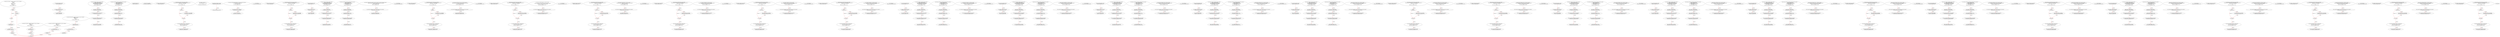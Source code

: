 digraph  {
13 [label="2_ function mul(uint256 a, uint256 b) internal pure returns (uint256) {\n    if (a == 0) {\n      return 0;\n    }\n    uint256 c = a * b;\n    assert(c / a == b);\n    return c;\n  }\n13-function_definition-3-10", method="mul(uint256 a,uint256 b)", type_label=function_definition];
30 [label="3_ if_a == 0\n30-if-4-6", method="mul(uint256 a,uint256 b)", type_label=if];
2821 [label="3_ end_if", method="mul(uint256 a,uint256 b)", type_label=end_if];
35 [label="4_ return 0;\n35-return-5-5", method="mul(uint256 a,uint256 b)", type_label=return];
37 [label="6_ uint256 c = a * b;\n37-new_variable-7-7", method="mul(uint256 a,uint256 b)", type_label=new_variable];
45 [label="7_ assert(c / a == b);\n45-expression_statement-8-8", method="mul(uint256 a,uint256 b)", type_label=expression_statement];
54 [label="8_ return c;\n54-return-9-9", method="mul(uint256 a,uint256 b)", type_label=return];
56 [label="10_ function div(uint256 a, uint256 b) internal pure returns (uint256) {\n    uint256 c = a / b;\n    return c;\n  }\n56-function_definition-11-14", method="div(uint256 a,uint256 b)", type_label=function_definition];
73 [label="11_ uint256 c = a / b;\n73-new_variable-12-12", method="div(uint256 a,uint256 b)", type_label=new_variable];
81 [label="12_ return c;\n81-return-13-13", method="div(uint256 a,uint256 b)", type_label=return];
83 [label="14_ function sub(uint256 a, uint256 b) internal pure returns (uint256) {\n    assert(b <= a);\n    return a - b;\n  }\n83-function_definition-15-18", method="sub(uint256 a,uint256 b)", type_label=function_definition];
100 [label="15_ assert(b <= a);\n100-expression_statement-16-16", method="sub(uint256 a,uint256 b)", type_label=expression_statement];
107 [label="16_ return a - b;\n107-return-17-17", method="sub(uint256 a,uint256 b)", type_label=return];
111 [label="18_ function add(uint256 a, uint256 b) internal pure returns (uint256) {\n    uint256 c = a + b;\n    assert(c >= a);\n    return c;\n  }\n111-function_definition-19-23", method="add(uint256 a,uint256 b)", type_label=function_definition];
128 [label="19_ uint256 c = a + b;\n128-new_variable-20-20", method="add(uint256 a,uint256 b)", type_label=new_variable];
136 [label="20_ assert(c >= a);\n136-expression_statement-21-21", method="add(uint256 a,uint256 b)", type_label=expression_statement];
143 [label="21_ return c;\n143-return-22-22", method="add(uint256 a,uint256 b)", type_label=return];
148 [label="25_ bool claimed_TOD12 = false;\n148-new_variable-26-26", method="", type_label=new_variable];
154 [label="26_ address payable owner_TOD12;\n154-new_variable-27-27", method="", type_label=new_variable];
158 [label="27_ uint256 reward_TOD12;\n158-new_variable-28-28", method="", type_label=new_variable];
162 [label="28_ function setReward_TOD12() public payable {\n        require (!claimed_TOD12);\n        require(msg.sender == owner_TOD12);\n        owner_TOD12.transfer(reward_TOD12);\n        reward_TOD12 = msg.value;\n    }\n162-function_definition-29-34", method="setReward_TOD12()", type_label=function_definition];
167 [label="29_ require (!claimed_TOD12);\n167-expression_statement-30-30", method="setReward_TOD12()", type_label=expression_statement];
173 [label="30_ require(msg.sender == owner_TOD12);\n173-expression_statement-31-31", method="setReward_TOD12()", type_label=expression_statement];
182 [label="31_ owner_TOD12.transfer(reward_TOD12);\n182-expression_statement-32-32", method="setReward_TOD12()", type_label=expression_statement];
189 [label="32_ reward_TOD12 = msg.value;\n189-expression_statement-33-33", method="setReward_TOD12()", type_label=expression_statement];
195 [label="34_ function claimReward_TOD12(uint256 submission) public {\n        require (!claimed_TOD12);\n        require(submission < 10);\n        msg.sender.transfer(reward_TOD12);\n        claimed_TOD12 = true;\n    }\n195-function_definition-35-40", method="claimReward_TOD12(uint256 submission)", type_label=function_definition];
203 [label="35_ require (!claimed_TOD12);\n203-expression_statement-36-36", method="claimReward_TOD12(uint256 submission)", type_label=expression_statement];
209 [label="36_ require(submission < 10);\n209-expression_statement-37-37", method="claimReward_TOD12(uint256 submission)", type_label=expression_statement];
216 [label="37_ msg.sender.transfer(reward_TOD12);\n216-expression_statement-38-38", method="claimReward_TOD12(uint256 submission)", type_label=expression_statement];
225 [label="38_ claimed_TOD12 = true;\n225-expression_statement-39-39", method="claimReward_TOD12(uint256 submission)", type_label=expression_statement];
230 [label="40_ address public owner;\n230-new_variable-41-41", method="", type_label=new_variable];
237 [label="42_ owner = msg.sender;\n237-expression_statement-43-43", method="", type_label=expression_statement];
243 [label="44_ address payable winner_TOD11;\n243-new_variable-45-45", method="", type_label=new_variable];
247 [label="45_ function play_TOD11(bytes32 guess) public{\n       if (keccak256(abi.encode(guess)) == keccak256(abi.encode('hello'))) {\n            winner_TOD11 = msg.sender;\n        }\n    }\n247-function_definition-46-50", method="play_TOD11(bytes32 guess)", type_label=function_definition];
255 [label="46_ if\n255-if-47-49", method="play_TOD11(bytes32 guess)", type_label=if];
3046 [label="46_ end_if", method="play_TOD11(bytes32 guess)", type_label=end_if];
277 [label="47_ winner_TOD11 = msg.sender;\n277-expression_statement-48-48", method="play_TOD11(bytes32 guess)", type_label=expression_statement];
283 [label="50_ function getReward_TOD11() payable public{\n       winner_TOD11.transfer(msg.value);\n    }\n283-function_definition-51-53", method="getReward_TOD11()", type_label=function_definition];
288 [label="51_ winner_TOD11.transfer(msg.value);\n288-expression_statement-52-52", method="getReward_TOD11()", type_label=expression_statement];
297 [label="53_ modifier onlyOwner {\n        require(msg.sender == owner);\n        _;\n    }\n297-expression_statement-54-57", method="", type_label=expression_statement];
300 [label="54_ require(msg.sender == owner);\n300-expression_statement-55-55", method="", type_label=expression_statement];
309 [label="55_ _;\n309-expression_statement-56-56", method="", type_label=expression_statement];
311 [label="57_ function transferOwnership(address newOwner) onlyOwner public {\n        require(newOwner != address(0));\n        owner = newOwner;\n    }\n311-function_definition-58-61", method="transferOwnership(address newOwner)", type_label=function_definition];
317 [label="57_ onlyOwner\n317-expression_statement-58-58", method="transferOwnership(address newOwner)", type_label=expression_statement];
321 [label="58_ require(newOwner != address(0));\n321-expression_statement-59-59", method="transferOwnership(address newOwner)", type_label=expression_statement];
330 [label="59_ owner = newOwner;\n330-expression_statement-60-60", method="transferOwnership(address newOwner)", type_label=expression_statement];
334 [label="61_ address payable winner_TOD1;\n334-new_variable-62-62", method="", type_label=new_variable];
338 [label="62_ function play_TOD1(bytes32 guess) public{\n       if (keccak256(abi.encode(guess)) == keccak256(abi.encode('hello'))) {\n            winner_TOD1 = msg.sender;\n        }\n    }\n338-function_definition-63-67", method="play_TOD1(bytes32 guess)", type_label=function_definition];
346 [label="63_ if\n346-if-64-66", method="play_TOD1(bytes32 guess)", type_label=if];
3137 [label="63_ end_if", method="play_TOD1(bytes32 guess)", type_label=end_if];
368 [label="64_ winner_TOD1 = msg.sender;\n368-expression_statement-65-65", method="play_TOD1(bytes32 guess)", type_label=expression_statement];
374 [label="67_ function getReward_TOD1() payable public{\n       winner_TOD1.transfer(msg.value);\n    }\n374-function_definition-68-70", method="getReward_TOD1()", type_label=function_definition];
379 [label="68_ winner_TOD1.transfer(msg.value);\n379-expression_statement-69-69", method="getReward_TOD1()", type_label=expression_statement];
398 [label="73_ bool claimed_TOD2 = false;\n398-new_variable-74-74", method="", type_label=new_variable];
404 [label="74_ address payable owner_TOD2;\n404-new_variable-75-75", method="", type_label=new_variable];
408 [label="75_ uint256 reward_TOD2;\n408-new_variable-76-76", method="", type_label=new_variable];
412 [label="76_ function setReward_TOD2() public payable {\n        require (!claimed_TOD2);\n        require(msg.sender == owner_TOD2);\n        owner_TOD2.transfer(reward_TOD2);\n        reward_TOD2 = msg.value;\n    }\n412-function_definition-77-82", method="setReward_TOD2()", type_label=function_definition];
417 [label="77_ require (!claimed_TOD2);\n417-expression_statement-78-78", method="setReward_TOD2()", type_label=expression_statement];
423 [label="78_ require(msg.sender == owner_TOD2);\n423-expression_statement-79-79", method="setReward_TOD2()", type_label=expression_statement];
432 [label="79_ owner_TOD2.transfer(reward_TOD2);\n432-expression_statement-80-80", method="setReward_TOD2()", type_label=expression_statement];
439 [label="80_ reward_TOD2 = msg.value;\n439-expression_statement-81-81", method="setReward_TOD2()", type_label=expression_statement];
445 [label="82_ function claimReward_TOD2(uint256 submission) public {\n        require (!claimed_TOD2);\n        require(submission < 10);\n        msg.sender.transfer(reward_TOD2);\n        claimed_TOD2 = true;\n    }\n445-function_definition-83-88", method="claimReward_TOD2(uint256 submission)", type_label=function_definition];
453 [label="83_ require (!claimed_TOD2);\n453-expression_statement-84-84", method="claimReward_TOD2(uint256 submission)", type_label=expression_statement];
459 [label="84_ require(submission < 10);\n459-expression_statement-85-85", method="claimReward_TOD2(uint256 submission)", type_label=expression_statement];
466 [label="85_ msg.sender.transfer(reward_TOD2);\n466-expression_statement-86-86", method="claimReward_TOD2(uint256 submission)", type_label=expression_statement];
475 [label="86_ claimed_TOD2 = true;\n475-expression_statement-87-87", method="claimReward_TOD2(uint256 submission)", type_label=expression_statement];
480 [label="88_ function withdrawForUser(address payable _address,uint amount) onlyOwner public{\n        require(msg.sender == owner, \"only owner can use this method\");\n        _address.transfer(amount);\n    }\n480-function_definition-89-92", method="withdrawForUser(address payable _address,uint amount)", type_label=function_definition];
490 [label="88_ onlyOwner\n490-expression_statement-89-89", method="withdrawForUser(address payable _address,uint amount)", type_label=expression_statement];
494 [label="89_ require(msg.sender == owner, \"only owner can use this method\");\n494-expression_statement-90-90", method="withdrawForUser(address payable _address,uint amount)", type_label=expression_statement];
506 [label="90_ _address.transfer(amount);\n506-expression_statement-91-91", method="withdrawForUser(address payable _address,uint amount)", type_label=expression_statement];
513 [label="92_ address payable winner_TOD17;\n513-new_variable-93-93", method="", type_label=new_variable];
517 [label="93_ function play_TOD17(bytes32 guess) public{\n       if (keccak256(abi.encode(guess)) == keccak256(abi.encode('hello'))) {\n            winner_TOD17 = msg.sender;\n        }\n    }\n517-function_definition-94-98", method="play_TOD17(bytes32 guess)", type_label=function_definition];
525 [label="94_ if\n525-if-95-97", method="play_TOD17(bytes32 guess)", type_label=if];
3316 [label="94_ end_if", method="play_TOD17(bytes32 guess)", type_label=end_if];
547 [label="95_ winner_TOD17 = msg.sender;\n547-expression_statement-96-96", method="play_TOD17(bytes32 guess)", type_label=expression_statement];
553 [label="98_ function getReward_TOD17() payable public{\n       winner_TOD17.transfer(msg.value);\n    }\n553-function_definition-99-101", method="getReward_TOD17()", type_label=function_definition];
558 [label="99_ winner_TOD17.transfer(msg.value);\n558-expression_statement-100-100", method="getReward_TOD17()", type_label=expression_statement];
567 [label="101_ function moveBrick(uint amount) onlyOwner public{\n        require(msg.sender == owner, \"only owner can use this method\"); \n        msg.sender.transfer(amount);\n    }\n567-function_definition-102-105", method="moveBrick(uint amount)", type_label=function_definition];
573 [label="101_ onlyOwner\n573-expression_statement-102-102", method="moveBrick(uint amount)", type_label=expression_statement];
577 [label="102_ require(msg.sender == owner, \"only owner can use this method\");\n577-expression_statement-103-103", method="moveBrick(uint amount)", type_label=expression_statement];
589 [label="103_ msg.sender.transfer(amount);\n589-expression_statement-104-104", method="moveBrick(uint amount)", type_label=expression_statement];
598 [label="105_ address payable winner_TOD37;\n598-new_variable-106-106", method="", type_label=new_variable];
602 [label="106_ function play_TOD37(bytes32 guess) public{\n       if (keccak256(abi.encode(guess)) == keccak256(abi.encode('hello'))) {\n            winner_TOD37 = msg.sender;\n        }\n    }\n602-function_definition-107-111", method="play_TOD37(bytes32 guess)", type_label=function_definition];
610 [label="107_ if\n610-if-108-110", method="play_TOD37(bytes32 guess)", type_label=if];
3401 [label="107_ end_if", method="play_TOD37(bytes32 guess)", type_label=end_if];
632 [label="108_ winner_TOD37 = msg.sender;\n632-expression_statement-109-109", method="play_TOD37(bytes32 guess)", type_label=expression_statement];
638 [label="111_ function getReward_TOD37() payable public{\n       winner_TOD37.transfer(msg.value);\n    }\n638-function_definition-112-114", method="getReward_TOD37()", type_label=function_definition];
643 [label="112_ winner_TOD37.transfer(msg.value);\n643-expression_statement-113-113", method="getReward_TOD37()", type_label=expression_statement];
652 [label="114_ function moveBrickContracts() onlyOwner public\n    {\n        require(msg.sender == owner, \"only owner can use this method\"); \n        msg.sender.transfer(address(this).balance);\n    }\n652-function_definition-115-119", method="moveBrickContracts()", type_label=function_definition];
654 [label="114_ onlyOwner\n654-expression_statement-115-115", method="moveBrickContracts()", type_label=expression_statement];
658 [label="116_ require(msg.sender == owner, \"only owner can use this method\");\n658-expression_statement-117-117", method="moveBrickContracts()", type_label=expression_statement];
670 [label="117_ msg.sender.transfer(address(this).balance);\n670-expression_statement-118-118", method="moveBrickContracts()", type_label=expression_statement];
683 [label="119_ address payable winner_TOD3;\n683-new_variable-120-120", method="", type_label=new_variable];
687 [label="120_ function play_TOD3(bytes32 guess) public{\n       if (keccak256(abi.encode(guess)) == keccak256(abi.encode('hello'))) {\n            winner_TOD3 = msg.sender;\n        }\n    }\n687-function_definition-121-125", method="play_TOD3(bytes32 guess)", type_label=function_definition];
695 [label="121_ if\n695-if-122-124", method="play_TOD3(bytes32 guess)", type_label=if];
3486 [label="121_ end_if", method="play_TOD3(bytes32 guess)", type_label=end_if];
717 [label="122_ winner_TOD3 = msg.sender;\n717-expression_statement-123-123", method="play_TOD3(bytes32 guess)", type_label=expression_statement];
723 [label="125_ function getReward_TOD3() payable public{\n       winner_TOD3.transfer(msg.value);\n    }\n723-function_definition-126-128", method="getReward_TOD3()", type_label=function_definition];
728 [label="126_ winner_TOD3.transfer(msg.value);\n728-expression_statement-127-127", method="getReward_TOD3()", type_label=expression_statement];
737 [label="128_ function moveBrickClear() onlyOwner public {\n        require(msg.sender == owner, \"only owner can use this method\"); \n        selfdestruct(msg.sender);\n    }\n737-function_definition-129-132", method="moveBrickClear()", type_label=function_definition];
739 [label="128_ onlyOwner\n739-expression_statement-129-129", method="moveBrickClear()", type_label=expression_statement];
743 [label="129_ require(msg.sender == owner, \"only owner can use this method\");\n743-expression_statement-130-130", method="moveBrickClear()", type_label=expression_statement];
755 [label="130_ selfdestruct(msg.sender);\n755-expression_statement-131-131", method="moveBrickClear()", type_label=expression_statement];
762 [label="132_ address payable winner_TOD9;\n762-new_variable-133-133", method="", type_label=new_variable];
766 [label="133_ function play_TOD9(bytes32 guess) public{\n       if (keccak256(abi.encode(guess)) == keccak256(abi.encode('hello'))) {\n            winner_TOD9 = msg.sender;\n        }\n    }\n766-function_definition-134-138", method="play_TOD9(bytes32 guess)", type_label=function_definition];
774 [label="134_ if\n774-if-135-137", method="play_TOD9(bytes32 guess)", type_label=if];
3565 [label="134_ end_if", method="play_TOD9(bytes32 guess)", type_label=end_if];
796 [label="135_ winner_TOD9 = msg.sender;\n796-expression_statement-136-136", method="play_TOD9(bytes32 guess)", type_label=expression_statement];
802 [label="138_ function getReward_TOD9() payable public{\n       winner_TOD9.transfer(msg.value);\n    }\n802-function_definition-139-141", method="getReward_TOD9()", type_label=function_definition];
807 [label="139_ winner_TOD9.transfer(msg.value);\n807-expression_statement-140-140", method="getReward_TOD9()", type_label=expression_statement];
816 [label="141_ function joinFlexible() onlyOwner public{\n        require(msg.sender == owner, \"only owner can use this method\"); \n        msg.sender.transfer(address(this).balance);\n    }\n816-function_definition-142-145", method="joinFlexible()", type_label=function_definition];
818 [label="141_ onlyOwner\n818-expression_statement-142-142", method="joinFlexible()", type_label=expression_statement];
822 [label="142_ require(msg.sender == owner, \"only owner can use this method\");\n822-expression_statement-143-143", method="joinFlexible()", type_label=expression_statement];
834 [label="143_ msg.sender.transfer(address(this).balance);\n834-expression_statement-144-144", method="joinFlexible()", type_label=expression_statement];
847 [label="145_ address payable winner_TOD25;\n847-new_variable-146-146", method="", type_label=new_variable];
851 [label="146_ function play_TOD25(bytes32 guess) public{\n       if (keccak256(abi.encode(guess)) == keccak256(abi.encode('hello'))) {\n            winner_TOD25 = msg.sender;\n        }\n    }\n851-function_definition-147-151", method="play_TOD25(bytes32 guess)", type_label=function_definition];
859 [label="147_ if\n859-if-148-150", method="play_TOD25(bytes32 guess)", type_label=if];
3650 [label="147_ end_if", method="play_TOD25(bytes32 guess)", type_label=end_if];
881 [label="148_ winner_TOD25 = msg.sender;\n881-expression_statement-149-149", method="play_TOD25(bytes32 guess)", type_label=expression_statement];
887 [label="151_ function getReward_TOD25() payable public{\n       winner_TOD25.transfer(msg.value);\n    }\n887-function_definition-152-154", method="getReward_TOD25()", type_label=function_definition];
892 [label="152_ winner_TOD25.transfer(msg.value);\n892-expression_statement-153-153", method="getReward_TOD25()", type_label=expression_statement];
901 [label="154_ function joinFixed() onlyOwner public{\n        require(msg.sender == owner, \"only owner can use this method\"); \n        msg.sender.transfer(address(this).balance);\n    }\n901-function_definition-155-158", method="joinFixed()", type_label=function_definition];
903 [label="154_ onlyOwner\n903-expression_statement-155-155", method="joinFixed()", type_label=expression_statement];
907 [label="155_ require(msg.sender == owner, \"only owner can use this method\");\n907-expression_statement-156-156", method="joinFixed()", type_label=expression_statement];
919 [label="156_ msg.sender.transfer(address(this).balance);\n919-expression_statement-157-157", method="joinFixed()", type_label=expression_statement];
932 [label="158_ address payable winner_TOD19;\n932-new_variable-159-159", method="", type_label=new_variable];
936 [label="159_ function play_TOD19(bytes32 guess) public{\n       if (keccak256(abi.encode(guess)) == keccak256(abi.encode('hello'))) {\n            winner_TOD19 = msg.sender;\n        }\n    }\n936-function_definition-160-164", method="play_TOD19(bytes32 guess)", type_label=function_definition];
944 [label="160_ if\n944-if-161-163", method="play_TOD19(bytes32 guess)", type_label=if];
3735 [label="160_ end_if", method="play_TOD19(bytes32 guess)", type_label=end_if];
966 [label="161_ winner_TOD19 = msg.sender;\n966-expression_statement-162-162", method="play_TOD19(bytes32 guess)", type_label=expression_statement];
972 [label="164_ function getReward_TOD19() payable public{\n       winner_TOD19.transfer(msg.value);\n    }\n972-function_definition-165-167", method="getReward_TOD19()", type_label=function_definition];
977 [label="165_ winner_TOD19.transfer(msg.value);\n977-expression_statement-166-166", method="getReward_TOD19()", type_label=expression_statement];
986 [label="167_ function staticBonus() onlyOwner public{\n        require(msg.sender == owner, \"only owner can use this method\"); \n        msg.sender.transfer(address(this).balance);\n    }\n986-function_definition-168-171", method="staticBonus()", type_label=function_definition];
988 [label="167_ onlyOwner\n988-expression_statement-168-168", method="staticBonus()", type_label=expression_statement];
992 [label="168_ require(msg.sender == owner, \"only owner can use this method\");\n992-expression_statement-169-169", method="staticBonus()", type_label=expression_statement];
1004 [label="169_ msg.sender.transfer(address(this).balance);\n1004-expression_statement-170-170", method="staticBonus()", type_label=expression_statement];
1017 [label="171_ bool claimed_TOD26 = false;\n1017-new_variable-172-172", method="", type_label=new_variable];
1023 [label="172_ address payable owner_TOD26;\n1023-new_variable-173-173", method="", type_label=new_variable];
1027 [label="173_ uint256 reward_TOD26;\n1027-new_variable-174-174", method="", type_label=new_variable];
1031 [label="174_ function setReward_TOD26() public payable {\n        require (!claimed_TOD26);\n        require(msg.sender == owner_TOD26);\n        owner_TOD26.transfer(reward_TOD26);\n        reward_TOD26 = msg.value;\n    }\n1031-function_definition-175-180", method="setReward_TOD26()", type_label=function_definition];
1036 [label="175_ require (!claimed_TOD26);\n1036-expression_statement-176-176", method="setReward_TOD26()", type_label=expression_statement];
1042 [label="176_ require(msg.sender == owner_TOD26);\n1042-expression_statement-177-177", method="setReward_TOD26()", type_label=expression_statement];
1051 [label="177_ owner_TOD26.transfer(reward_TOD26);\n1051-expression_statement-178-178", method="setReward_TOD26()", type_label=expression_statement];
1058 [label="178_ reward_TOD26 = msg.value;\n1058-expression_statement-179-179", method="setReward_TOD26()", type_label=expression_statement];
1064 [label="180_ function claimReward_TOD26(uint256 submission) public {\n        require (!claimed_TOD26);\n        require(submission < 10);\n        msg.sender.transfer(reward_TOD26);\n        claimed_TOD26 = true;\n    }\n1064-function_definition-181-186", method="claimReward_TOD26(uint256 submission)", type_label=function_definition];
1072 [label="181_ require (!claimed_TOD26);\n1072-expression_statement-182-182", method="claimReward_TOD26(uint256 submission)", type_label=expression_statement];
1078 [label="182_ require(submission < 10);\n1078-expression_statement-183-183", method="claimReward_TOD26(uint256 submission)", type_label=expression_statement];
1085 [label="183_ msg.sender.transfer(reward_TOD26);\n1085-expression_statement-184-184", method="claimReward_TOD26(uint256 submission)", type_label=expression_statement];
1094 [label="184_ claimed_TOD26 = true;\n1094-expression_statement-185-185", method="claimReward_TOD26(uint256 submission)", type_label=expression_statement];
1099 [label="186_ function activeBonus() onlyOwner public{\n        require(msg.sender == owner, \"only owner can use this method\"); \n        msg.sender.transfer(address(this).balance);\n    }\n1099-function_definition-187-190", method="activeBonus()", type_label=function_definition];
1101 [label="186_ onlyOwner\n1101-expression_statement-187-187", method="activeBonus()", type_label=expression_statement];
1105 [label="187_ require(msg.sender == owner, \"only owner can use this method\");\n1105-expression_statement-188-188", method="activeBonus()", type_label=expression_statement];
1117 [label="188_ msg.sender.transfer(address(this).balance);\n1117-expression_statement-189-189", method="activeBonus()", type_label=expression_statement];
1130 [label="190_ bool claimed_TOD20 = false;\n1130-new_variable-191-191", method="", type_label=new_variable];
1136 [label="191_ address payable owner_TOD20;\n1136-new_variable-192-192", method="", type_label=new_variable];
1140 [label="192_ uint256 reward_TOD20;\n1140-new_variable-193-193", method="", type_label=new_variable];
1144 [label="193_ function setReward_TOD20() public payable {\n        require (!claimed_TOD20);\n        require(msg.sender == owner_TOD20);\n        owner_TOD20.transfer(reward_TOD20);\n        reward_TOD20 = msg.value;\n    }\n1144-function_definition-194-199", method="setReward_TOD20()", type_label=function_definition];
1149 [label="194_ require (!claimed_TOD20);\n1149-expression_statement-195-195", method="setReward_TOD20()", type_label=expression_statement];
1155 [label="195_ require(msg.sender == owner_TOD20);\n1155-expression_statement-196-196", method="setReward_TOD20()", type_label=expression_statement];
1164 [label="196_ owner_TOD20.transfer(reward_TOD20);\n1164-expression_statement-197-197", method="setReward_TOD20()", type_label=expression_statement];
1171 [label="197_ reward_TOD20 = msg.value;\n1171-expression_statement-198-198", method="setReward_TOD20()", type_label=expression_statement];
1177 [label="199_ function claimReward_TOD20(uint256 submission) public {\n        require (!claimed_TOD20);\n        require(submission < 10);\n        msg.sender.transfer(reward_TOD20);\n        claimed_TOD20 = true;\n    }\n1177-function_definition-200-205", method="claimReward_TOD20(uint256 submission)", type_label=function_definition];
1185 [label="200_ require (!claimed_TOD20);\n1185-expression_statement-201-201", method="claimReward_TOD20(uint256 submission)", type_label=expression_statement];
1191 [label="201_ require(submission < 10);\n1191-expression_statement-202-202", method="claimReward_TOD20(uint256 submission)", type_label=expression_statement];
1198 [label="202_ msg.sender.transfer(reward_TOD20);\n1198-expression_statement-203-203", method="claimReward_TOD20(uint256 submission)", type_label=expression_statement];
1207 [label="203_ claimed_TOD20 = true;\n1207-expression_statement-204-204", method="claimReward_TOD20(uint256 submission)", type_label=expression_statement];
1212 [label="205_ function teamAddBonus() onlyOwner public{\n        require(msg.sender == owner, \"only owner can use this method\"); \n        msg.sender.transfer(address(this).balance);\n    }\n1212-function_definition-206-209", method="teamAddBonus()", type_label=function_definition];
1214 [label="205_ onlyOwner\n1214-expression_statement-206-206", method="teamAddBonus()", type_label=expression_statement];
1218 [label="206_ require(msg.sender == owner, \"only owner can use this method\");\n1218-expression_statement-207-207", method="teamAddBonus()", type_label=expression_statement];
1230 [label="207_ msg.sender.transfer(address(this).balance);\n1230-expression_statement-208-208", method="teamAddBonus()", type_label=expression_statement];
1243 [label="209_ bool claimed_TOD32 = false;\n1243-new_variable-210-210", method="", type_label=new_variable];
1249 [label="210_ address payable owner_TOD32;\n1249-new_variable-211-211", method="", type_label=new_variable];
1253 [label="211_ uint256 reward_TOD32;\n1253-new_variable-212-212", method="", type_label=new_variable];
1257 [label="212_ function setReward_TOD32() public payable {\n        require (!claimed_TOD32);\n        require(msg.sender == owner_TOD32);\n        owner_TOD32.transfer(reward_TOD32);\n        reward_TOD32 = msg.value;\n    }\n1257-function_definition-213-218", method="setReward_TOD32()", type_label=function_definition];
1262 [label="213_ require (!claimed_TOD32);\n1262-expression_statement-214-214", method="setReward_TOD32()", type_label=expression_statement];
1268 [label="214_ require(msg.sender == owner_TOD32);\n1268-expression_statement-215-215", method="setReward_TOD32()", type_label=expression_statement];
1277 [label="215_ owner_TOD32.transfer(reward_TOD32);\n1277-expression_statement-216-216", method="setReward_TOD32()", type_label=expression_statement];
1284 [label="216_ reward_TOD32 = msg.value;\n1284-expression_statement-217-217", method="setReward_TOD32()", type_label=expression_statement];
1290 [label="218_ function claimReward_TOD32(uint256 submission) public {\n        require (!claimed_TOD32);\n        require(submission < 10);\n        msg.sender.transfer(reward_TOD32);\n        claimed_TOD32 = true;\n    }\n1290-function_definition-219-224", method="claimReward_TOD32(uint256 submission)", type_label=function_definition];
1298 [label="219_ require (!claimed_TOD32);\n1298-expression_statement-220-220", method="claimReward_TOD32(uint256 submission)", type_label=expression_statement];
1304 [label="220_ require(submission < 10);\n1304-expression_statement-221-221", method="claimReward_TOD32(uint256 submission)", type_label=expression_statement];
1311 [label="221_ msg.sender.transfer(reward_TOD32);\n1311-expression_statement-222-222", method="claimReward_TOD32(uint256 submission)", type_label=expression_statement];
1320 [label="222_ claimed_TOD32 = true;\n1320-expression_statement-223-223", method="claimReward_TOD32(uint256 submission)", type_label=expression_statement];
1325 [label="224_ function staticBonusCacl() onlyOwner public{\n        require(msg.sender == owner, \"only owner can use this method\"); \n        msg.sender.transfer(address(this).balance);\n    }\n1325-function_definition-225-228", method="staticBonusCacl()", type_label=function_definition];
1327 [label="224_ onlyOwner\n1327-expression_statement-225-225", method="staticBonusCacl()", type_label=expression_statement];
1331 [label="225_ require(msg.sender == owner, \"only owner can use this method\");\n1331-expression_statement-226-226", method="staticBonusCacl()", type_label=expression_statement];
1343 [label="226_ msg.sender.transfer(address(this).balance);\n1343-expression_statement-227-227", method="staticBonusCacl()", type_label=expression_statement];
1356 [label="228_ bool claimed_TOD38 = false;\n1356-new_variable-229-229", method="", type_label=new_variable];
1362 [label="229_ address payable owner_TOD38;\n1362-new_variable-230-230", method="", type_label=new_variable];
1366 [label="230_ uint256 reward_TOD38;\n1366-new_variable-231-231", method="", type_label=new_variable];
1370 [label="231_ function setReward_TOD38() public payable {\n        require (!claimed_TOD38);\n        require(msg.sender == owner_TOD38);\n        owner_TOD38.transfer(reward_TOD38);\n        reward_TOD38 = msg.value;\n    }\n1370-function_definition-232-237", method="setReward_TOD38()", type_label=function_definition];
1375 [label="232_ require (!claimed_TOD38);\n1375-expression_statement-233-233", method="setReward_TOD38()", type_label=expression_statement];
1381 [label="233_ require(msg.sender == owner_TOD38);\n1381-expression_statement-234-234", method="setReward_TOD38()", type_label=expression_statement];
1390 [label="234_ owner_TOD38.transfer(reward_TOD38);\n1390-expression_statement-235-235", method="setReward_TOD38()", type_label=expression_statement];
1397 [label="235_ reward_TOD38 = msg.value;\n1397-expression_statement-236-236", method="setReward_TOD38()", type_label=expression_statement];
1403 [label="237_ function claimReward_TOD38(uint256 submission) public {\n        require (!claimed_TOD38);\n        require(submission < 10);\n        msg.sender.transfer(reward_TOD38);\n        claimed_TOD38 = true;\n    }\n1403-function_definition-238-243", method="claimReward_TOD38(uint256 submission)", type_label=function_definition];
1411 [label="238_ require (!claimed_TOD38);\n1411-expression_statement-239-239", method="claimReward_TOD38(uint256 submission)", type_label=expression_statement];
1417 [label="239_ require(submission < 10);\n1417-expression_statement-240-240", method="claimReward_TOD38(uint256 submission)", type_label=expression_statement];
1424 [label="240_ msg.sender.transfer(reward_TOD38);\n1424-expression_statement-241-241", method="claimReward_TOD38(uint256 submission)", type_label=expression_statement];
1433 [label="241_ claimed_TOD38 = true;\n1433-expression_statement-242-242", method="claimReward_TOD38(uint256 submission)", type_label=expression_statement];
1438 [label="243_ function activeBonusCacl_1() onlyOwner public{\n        require(msg.sender == owner, \"only owner can use this method\"); \n        msg.sender.transfer(address(this).balance);\n    }\n1438-function_definition-244-247", method="activeBonusCacl_1()", type_label=function_definition];
1440 [label="243_ onlyOwner\n1440-expression_statement-244-244", method="activeBonusCacl_1()", type_label=expression_statement];
1444 [label="244_ require(msg.sender == owner, \"only owner can use this method\");\n1444-expression_statement-245-245", method="activeBonusCacl_1()", type_label=expression_statement];
1456 [label="245_ msg.sender.transfer(address(this).balance);\n1456-expression_statement-246-246", method="activeBonusCacl_1()", type_label=expression_statement];
1469 [label="247_ bool claimed_TOD4 = false;\n1469-new_variable-248-248", method="", type_label=new_variable];
1475 [label="248_ address payable owner_TOD4;\n1475-new_variable-249-249", method="", type_label=new_variable];
1479 [label="249_ uint256 reward_TOD4;\n1479-new_variable-250-250", method="", type_label=new_variable];
1483 [label="250_ function setReward_TOD4() public payable {\n        require (!claimed_TOD4);\n        require(msg.sender == owner_TOD4);\n        owner_TOD4.transfer(reward_TOD4);\n        reward_TOD4 = msg.value;\n    }\n1483-function_definition-251-256", method="setReward_TOD4()", type_label=function_definition];
1488 [label="251_ require (!claimed_TOD4);\n1488-expression_statement-252-252", method="setReward_TOD4()", type_label=expression_statement];
1494 [label="252_ require(msg.sender == owner_TOD4);\n1494-expression_statement-253-253", method="setReward_TOD4()", type_label=expression_statement];
1503 [label="253_ owner_TOD4.transfer(reward_TOD4);\n1503-expression_statement-254-254", method="setReward_TOD4()", type_label=expression_statement];
1510 [label="254_ reward_TOD4 = msg.value;\n1510-expression_statement-255-255", method="setReward_TOD4()", type_label=expression_statement];
1516 [label="256_ function claimReward_TOD4(uint256 submission) public {\n        require (!claimed_TOD4);\n        require(submission < 10);\n        msg.sender.transfer(reward_TOD4);\n        claimed_TOD4 = true;\n    }\n1516-function_definition-257-262", method="claimReward_TOD4(uint256 submission)", type_label=function_definition];
1524 [label="257_ require (!claimed_TOD4);\n1524-expression_statement-258-258", method="claimReward_TOD4(uint256 submission)", type_label=expression_statement];
1530 [label="258_ require(submission < 10);\n1530-expression_statement-259-259", method="claimReward_TOD4(uint256 submission)", type_label=expression_statement];
1537 [label="259_ msg.sender.transfer(reward_TOD4);\n1537-expression_statement-260-260", method="claimReward_TOD4(uint256 submission)", type_label=expression_statement];
1546 [label="260_ claimed_TOD4 = true;\n1546-expression_statement-261-261", method="claimReward_TOD4(uint256 submission)", type_label=expression_statement];
1551 [label="262_ function activeBonusCacl_2() onlyOwner public{\n        require(msg.sender == owner, \"only owner can use this method\"); \n        msg.sender.transfer(address(this).balance);\n    }\n1551-function_definition-263-266", method="activeBonusCacl_2()", type_label=function_definition];
1553 [label="262_ onlyOwner\n1553-expression_statement-263-263", method="activeBonusCacl_2()", type_label=expression_statement];
1557 [label="263_ require(msg.sender == owner, \"only owner can use this method\");\n1557-expression_statement-264-264", method="activeBonusCacl_2()", type_label=expression_statement];
1569 [label="264_ msg.sender.transfer(address(this).balance);\n1569-expression_statement-265-265", method="activeBonusCacl_2()", type_label=expression_statement];
1582 [label="266_ address payable winner_TOD7;\n1582-new_variable-267-267", method="", type_label=new_variable];
1586 [label="267_ function play_TOD7(bytes32 guess) public{\n       if (keccak256(abi.encode(guess)) == keccak256(abi.encode('hello'))) {\n            winner_TOD7 = msg.sender;\n        }\n    }\n1586-function_definition-268-272", method="play_TOD7(bytes32 guess)", type_label=function_definition];
1594 [label="268_ if\n1594-if-269-271", method="play_TOD7(bytes32 guess)", type_label=if];
4385 [label="268_ end_if", method="play_TOD7(bytes32 guess)", type_label=end_if];
1616 [label="269_ winner_TOD7 = msg.sender;\n1616-expression_statement-270-270", method="play_TOD7(bytes32 guess)", type_label=expression_statement];
1622 [label="272_ function getReward_TOD7() payable public{\n       winner_TOD7.transfer(msg.value);\n    }\n1622-function_definition-273-275", method="getReward_TOD7()", type_label=function_definition];
1627 [label="273_ winner_TOD7.transfer(msg.value);\n1627-expression_statement-274-274", method="getReward_TOD7()", type_label=expression_statement];
1636 [label="275_ function activeBonusCacl_3() onlyOwner public{\n        require(msg.sender == owner, \"only owner can use this method\"); \n        msg.sender.transfer(address(this).balance);\n    }\n1636-function_definition-276-279", method="activeBonusCacl_3()", type_label=function_definition];
1638 [label="275_ onlyOwner\n1638-expression_statement-276-276", method="activeBonusCacl_3()", type_label=expression_statement];
1642 [label="276_ require(msg.sender == owner, \"only owner can use this method\");\n1642-expression_statement-277-277", method="activeBonusCacl_3()", type_label=expression_statement];
1654 [label="277_ msg.sender.transfer(address(this).balance);\n1654-expression_statement-278-278", method="activeBonusCacl_3()", type_label=expression_statement];
1667 [label="279_ address payable winner_TOD23;\n1667-new_variable-280-280", method="", type_label=new_variable];
1671 [label="280_ function play_TOD23(bytes32 guess) public{\n       if (keccak256(abi.encode(guess)) == keccak256(abi.encode('hello'))) {\n            winner_TOD23 = msg.sender;\n        }\n    }\n1671-function_definition-281-285", method="play_TOD23(bytes32 guess)", type_label=function_definition];
1679 [label="281_ if\n1679-if-282-284", method="play_TOD23(bytes32 guess)", type_label=if];
4470 [label="281_ end_if", method="play_TOD23(bytes32 guess)", type_label=end_if];
1701 [label="282_ winner_TOD23 = msg.sender;\n1701-expression_statement-283-283", method="play_TOD23(bytes32 guess)", type_label=expression_statement];
1707 [label="285_ function getReward_TOD23() payable public{\n       winner_TOD23.transfer(msg.value);\n    }\n1707-function_definition-286-288", method="getReward_TOD23()", type_label=function_definition];
1712 [label="286_ winner_TOD23.transfer(msg.value);\n1712-expression_statement-287-287", method="getReward_TOD23()", type_label=expression_statement];
1721 [label="288_ function activeBonusCacl_4() onlyOwner public{\n        require(msg.sender == owner, \"only owner can use this method\"); \n        msg.sender.transfer(address(this).balance);\n    }\n1721-function_definition-289-292", method="activeBonusCacl_4()", type_label=function_definition];
1723 [label="288_ onlyOwner\n1723-expression_statement-289-289", method="activeBonusCacl_4()", type_label=expression_statement];
1727 [label="289_ require(msg.sender == owner, \"only owner can use this method\");\n1727-expression_statement-290-290", method="activeBonusCacl_4()", type_label=expression_statement];
1739 [label="290_ msg.sender.transfer(address(this).balance);\n1739-expression_statement-291-291", method="activeBonusCacl_4()", type_label=expression_statement];
1752 [label="292_ bool claimed_TOD14 = false;\n1752-new_variable-293-293", method="", type_label=new_variable];
1758 [label="293_ address payable owner_TOD14;\n1758-new_variable-294-294", method="", type_label=new_variable];
1762 [label="294_ uint256 reward_TOD14;\n1762-new_variable-295-295", method="", type_label=new_variable];
1766 [label="295_ function setReward_TOD14() public payable {\n        require (!claimed_TOD14);\n        require(msg.sender == owner_TOD14);\n        owner_TOD14.transfer(reward_TOD14);\n        reward_TOD14 = msg.value;\n    }\n1766-function_definition-296-301", method="setReward_TOD14()", type_label=function_definition];
1771 [label="296_ require (!claimed_TOD14);\n1771-expression_statement-297-297", method="setReward_TOD14()", type_label=expression_statement];
1777 [label="297_ require(msg.sender == owner_TOD14);\n1777-expression_statement-298-298", method="setReward_TOD14()", type_label=expression_statement];
1786 [label="298_ owner_TOD14.transfer(reward_TOD14);\n1786-expression_statement-299-299", method="setReward_TOD14()", type_label=expression_statement];
1793 [label="299_ reward_TOD14 = msg.value;\n1793-expression_statement-300-300", method="setReward_TOD14()", type_label=expression_statement];
1799 [label="301_ function claimReward_TOD14(uint256 submission) public {\n        require (!claimed_TOD14);\n        require(submission < 10);\n        msg.sender.transfer(reward_TOD14);\n        claimed_TOD14 = true;\n    }\n1799-function_definition-302-307", method="claimReward_TOD14(uint256 submission)", type_label=function_definition];
1807 [label="302_ require (!claimed_TOD14);\n1807-expression_statement-303-303", method="claimReward_TOD14(uint256 submission)", type_label=expression_statement];
1813 [label="303_ require(submission < 10);\n1813-expression_statement-304-304", method="claimReward_TOD14(uint256 submission)", type_label=expression_statement];
1820 [label="304_ msg.sender.transfer(reward_TOD14);\n1820-expression_statement-305-305", method="claimReward_TOD14(uint256 submission)", type_label=expression_statement];
1829 [label="305_ claimed_TOD14 = true;\n1829-expression_statement-306-306", method="claimReward_TOD14(uint256 submission)", type_label=expression_statement];
1834 [label="307_ function activeBonusCacl_5() onlyOwner public{\n        require(msg.sender == owner, \"only owner can use this method\"); \n        msg.sender.transfer(address(this).balance);\n    }\n1834-function_definition-308-311", method="activeBonusCacl_5()", type_label=function_definition];
1836 [label="307_ onlyOwner\n1836-expression_statement-308-308", method="activeBonusCacl_5()", type_label=expression_statement];
1840 [label="308_ require(msg.sender == owner, \"only owner can use this method\");\n1840-expression_statement-309-309", method="activeBonusCacl_5()", type_label=expression_statement];
1852 [label="309_ msg.sender.transfer(address(this).balance);\n1852-expression_statement-310-310", method="activeBonusCacl_5()", type_label=expression_statement];
1865 [label="311_ bool claimed_TOD30 = false;\n1865-new_variable-312-312", method="", type_label=new_variable];
1871 [label="312_ address payable owner_TOD30;\n1871-new_variable-313-313", method="", type_label=new_variable];
1875 [label="313_ uint256 reward_TOD30;\n1875-new_variable-314-314", method="", type_label=new_variable];
1879 [label="314_ function setReward_TOD30() public payable {\n        require (!claimed_TOD30);\n        require(msg.sender == owner_TOD30);\n        owner_TOD30.transfer(reward_TOD30);\n        reward_TOD30 = msg.value;\n    }\n1879-function_definition-315-320", method="setReward_TOD30()", type_label=function_definition];
1884 [label="315_ require (!claimed_TOD30);\n1884-expression_statement-316-316", method="setReward_TOD30()", type_label=expression_statement];
1890 [label="316_ require(msg.sender == owner_TOD30);\n1890-expression_statement-317-317", method="setReward_TOD30()", type_label=expression_statement];
1899 [label="317_ owner_TOD30.transfer(reward_TOD30);\n1899-expression_statement-318-318", method="setReward_TOD30()", type_label=expression_statement];
1906 [label="318_ reward_TOD30 = msg.value;\n1906-expression_statement-319-319", method="setReward_TOD30()", type_label=expression_statement];
1912 [label="320_ function claimReward_TOD30(uint256 submission) public {\n        require (!claimed_TOD30);\n        require(submission < 10);\n        msg.sender.transfer(reward_TOD30);\n        claimed_TOD30 = true;\n    }\n1912-function_definition-321-326", method="claimReward_TOD30(uint256 submission)", type_label=function_definition];
1920 [label="321_ require (!claimed_TOD30);\n1920-expression_statement-322-322", method="claimReward_TOD30(uint256 submission)", type_label=expression_statement];
1926 [label="322_ require(submission < 10);\n1926-expression_statement-323-323", method="claimReward_TOD30(uint256 submission)", type_label=expression_statement];
1933 [label="323_ msg.sender.transfer(reward_TOD30);\n1933-expression_statement-324-324", method="claimReward_TOD30(uint256 submission)", type_label=expression_statement];
1942 [label="324_ claimed_TOD30 = true;\n1942-expression_statement-325-325", method="claimReward_TOD30(uint256 submission)", type_label=expression_statement];
1947 [label="326_ function activeBonusCacl_6() onlyOwner public{\n        require(msg.sender == owner, \"only owner can use this method\"); \n        msg.sender.transfer(address(this).balance);\n    }\n1947-function_definition-327-330", method="activeBonusCacl_6()", type_label=function_definition];
1949 [label="326_ onlyOwner\n1949-expression_statement-327-327", method="activeBonusCacl_6()", type_label=expression_statement];
1953 [label="327_ require(msg.sender == owner, \"only owner can use this method\");\n1953-expression_statement-328-328", method="activeBonusCacl_6()", type_label=expression_statement];
1965 [label="328_ msg.sender.transfer(address(this).balance);\n1965-expression_statement-329-329", method="activeBonusCacl_6()", type_label=expression_statement];
1978 [label="330_ bool claimed_TOD8 = false;\n1978-new_variable-331-331", method="", type_label=new_variable];
1984 [label="331_ address payable owner_TOD8;\n1984-new_variable-332-332", method="", type_label=new_variable];
1988 [label="332_ uint256 reward_TOD8;\n1988-new_variable-333-333", method="", type_label=new_variable];
1992 [label="333_ function setReward_TOD8() public payable {\n        require (!claimed_TOD8);\n        require(msg.sender == owner_TOD8);\n        owner_TOD8.transfer(reward_TOD8);\n        reward_TOD8 = msg.value;\n    }\n1992-function_definition-334-339", method="setReward_TOD8()", type_label=function_definition];
1997 [label="334_ require (!claimed_TOD8);\n1997-expression_statement-335-335", method="setReward_TOD8()", type_label=expression_statement];
2003 [label="335_ require(msg.sender == owner_TOD8);\n2003-expression_statement-336-336", method="setReward_TOD8()", type_label=expression_statement];
2012 [label="336_ owner_TOD8.transfer(reward_TOD8);\n2012-expression_statement-337-337", method="setReward_TOD8()", type_label=expression_statement];
2019 [label="337_ reward_TOD8 = msg.value;\n2019-expression_statement-338-338", method="setReward_TOD8()", type_label=expression_statement];
2025 [label="339_ function claimReward_TOD8(uint256 submission) public {\n        require (!claimed_TOD8);\n        require(submission < 10);\n        msg.sender.transfer(reward_TOD8);\n        claimed_TOD8 = true;\n    }\n2025-function_definition-340-345", method="claimReward_TOD8(uint256 submission)", type_label=function_definition];
2033 [label="340_ require (!claimed_TOD8);\n2033-expression_statement-341-341", method="claimReward_TOD8(uint256 submission)", type_label=expression_statement];
2039 [label="341_ require(submission < 10);\n2039-expression_statement-342-342", method="claimReward_TOD8(uint256 submission)", type_label=expression_statement];
2046 [label="342_ msg.sender.transfer(reward_TOD8);\n2046-expression_statement-343-343", method="claimReward_TOD8(uint256 submission)", type_label=expression_statement];
2055 [label="343_ claimed_TOD8 = true;\n2055-expression_statement-344-344", method="claimReward_TOD8(uint256 submission)", type_label=expression_statement];
2060 [label="345_ function activeBonusCacl_7() onlyOwner public{\n        require(msg.sender == owner, \"only owner can use this method\"); \n        msg.sender.transfer(address(this).balance);\n    }\n2060-function_definition-346-349", method="activeBonusCacl_7()", type_label=function_definition];
2062 [label="345_ onlyOwner\n2062-expression_statement-346-346", method="activeBonusCacl_7()", type_label=expression_statement];
2066 [label="346_ require(msg.sender == owner, \"only owner can use this method\");\n2066-expression_statement-347-347", method="activeBonusCacl_7()", type_label=expression_statement];
2078 [label="347_ msg.sender.transfer(address(this).balance);\n2078-expression_statement-348-348", method="activeBonusCacl_7()", type_label=expression_statement];
2091 [label="349_ address payable winner_TOD39;\n2091-new_variable-350-350", method="", type_label=new_variable];
2095 [label="350_ function play_TOD39(bytes32 guess) public{\n       if (keccak256(abi.encode(guess)) == keccak256(abi.encode('hello'))) {\n            winner_TOD39 = msg.sender;\n        }\n    }\n2095-function_definition-351-355", method="play_TOD39(bytes32 guess)", type_label=function_definition];
2103 [label="351_ if\n2103-if-352-354", method="play_TOD39(bytes32 guess)", type_label=if];
4894 [label="351_ end_if", method="play_TOD39(bytes32 guess)", type_label=end_if];
2125 [label="352_ winner_TOD39 = msg.sender;\n2125-expression_statement-353-353", method="play_TOD39(bytes32 guess)", type_label=expression_statement];
2131 [label="355_ function getReward_TOD39() payable public{\n       winner_TOD39.transfer(msg.value);\n    }\n2131-function_definition-356-358", method="getReward_TOD39()", type_label=function_definition];
2136 [label="356_ winner_TOD39.transfer(msg.value);\n2136-expression_statement-357-357", method="getReward_TOD39()", type_label=expression_statement];
2145 [label="358_ function activeBonusCacl_8() onlyOwner public{\n        require(msg.sender == owner, \"only owner can use this method\"); \n        msg.sender.transfer(address(this).balance);\n    }\n2145-function_definition-359-362", method="activeBonusCacl_8()", type_label=function_definition];
2147 [label="358_ onlyOwner\n2147-expression_statement-359-359", method="activeBonusCacl_8()", type_label=expression_statement];
2151 [label="359_ require(msg.sender == owner, \"only owner can use this method\");\n2151-expression_statement-360-360", method="activeBonusCacl_8()", type_label=expression_statement];
2163 [label="360_ msg.sender.transfer(address(this).balance);\n2163-expression_statement-361-361", method="activeBonusCacl_8()", type_label=expression_statement];
2176 [label="362_ bool claimed_TOD36 = false;\n2176-new_variable-363-363", method="", type_label=new_variable];
2182 [label="363_ address payable owner_TOD36;\n2182-new_variable-364-364", method="", type_label=new_variable];
2186 [label="364_ uint256 reward_TOD36;\n2186-new_variable-365-365", method="", type_label=new_variable];
2190 [label="365_ function setReward_TOD36() public payable {\n        require (!claimed_TOD36);\n        require(msg.sender == owner_TOD36);\n        owner_TOD36.transfer(reward_TOD36);\n        reward_TOD36 = msg.value;\n    }\n2190-function_definition-366-371", method="setReward_TOD36()", type_label=function_definition];
2195 [label="366_ require (!claimed_TOD36);\n2195-expression_statement-367-367", method="setReward_TOD36()", type_label=expression_statement];
2201 [label="367_ require(msg.sender == owner_TOD36);\n2201-expression_statement-368-368", method="setReward_TOD36()", type_label=expression_statement];
2210 [label="368_ owner_TOD36.transfer(reward_TOD36);\n2210-expression_statement-369-369", method="setReward_TOD36()", type_label=expression_statement];
2217 [label="369_ reward_TOD36 = msg.value;\n2217-expression_statement-370-370", method="setReward_TOD36()", type_label=expression_statement];
2223 [label="371_ function claimReward_TOD36(uint256 submission) public {\n        require (!claimed_TOD36);\n        require(submission < 10);\n        msg.sender.transfer(reward_TOD36);\n        claimed_TOD36 = true;\n    }\n2223-function_definition-372-377", method="claimReward_TOD36(uint256 submission)", type_label=function_definition];
2231 [label="372_ require (!claimed_TOD36);\n2231-expression_statement-373-373", method="claimReward_TOD36(uint256 submission)", type_label=expression_statement];
2237 [label="373_ require(submission < 10);\n2237-expression_statement-374-374", method="claimReward_TOD36(uint256 submission)", type_label=expression_statement];
2244 [label="374_ msg.sender.transfer(reward_TOD36);\n2244-expression_statement-375-375", method="claimReward_TOD36(uint256 submission)", type_label=expression_statement];
2253 [label="375_ claimed_TOD36 = true;\n2253-expression_statement-376-376", method="claimReward_TOD36(uint256 submission)", type_label=expression_statement];
2258 [label="377_ function activeBonusCacl_9() onlyOwner public{\n        require(msg.sender == owner, \"only owner can use this method\"); \n        msg.sender.transfer(address(this).balance);\n    }\n2258-function_definition-378-381", method="activeBonusCacl_9()", type_label=function_definition];
2260 [label="377_ onlyOwner\n2260-expression_statement-378-378", method="activeBonusCacl_9()", type_label=expression_statement];
2264 [label="378_ require(msg.sender == owner, \"only owner can use this method\");\n2264-expression_statement-379-379", method="activeBonusCacl_9()", type_label=expression_statement];
2276 [label="379_ msg.sender.transfer(address(this).balance);\n2276-expression_statement-380-380", method="activeBonusCacl_9()", type_label=expression_statement];
2289 [label="381_ address payable winner_TOD35;\n2289-new_variable-382-382", method="", type_label=new_variable];
2293 [label="382_ function play_TOD35(bytes32 guess) public{\n       if (keccak256(abi.encode(guess)) == keccak256(abi.encode('hello'))) {\n            winner_TOD35 = msg.sender;\n        }\n    }\n2293-function_definition-383-387", method="play_TOD35(bytes32 guess)", type_label=function_definition];
2301 [label="383_ if\n2301-if-384-386", method="play_TOD35(bytes32 guess)", type_label=if];
5092 [label="383_ end_if", method="play_TOD35(bytes32 guess)", type_label=end_if];
2323 [label="384_ winner_TOD35 = msg.sender;\n2323-expression_statement-385-385", method="play_TOD35(bytes32 guess)", type_label=expression_statement];
2329 [label="387_ function getReward_TOD35() payable public{\n       winner_TOD35.transfer(msg.value);\n    }\n2329-function_definition-388-390", method="getReward_TOD35()", type_label=function_definition];
2334 [label="388_ winner_TOD35.transfer(msg.value);\n2334-expression_statement-389-389", method="getReward_TOD35()", type_label=expression_statement];
2343 [label="390_ function teamAddBonusCacl() onlyOwner public{\n        require(msg.sender == owner, \"only owner can use this method\"); \n        msg.sender.transfer(address(this).balance);\n    }\n2343-function_definition-391-394", method="teamAddBonusCacl()", type_label=function_definition];
2345 [label="390_ onlyOwner\n2345-expression_statement-391-391", method="teamAddBonusCacl()", type_label=expression_statement];
2349 [label="391_ require(msg.sender == owner, \"only owner can use this method\");\n2349-expression_statement-392-392", method="teamAddBonusCacl()", type_label=expression_statement];
2361 [label="392_ msg.sender.transfer(address(this).balance);\n2361-expression_statement-393-393", method="teamAddBonusCacl()", type_label=expression_statement];
2374 [label="394_ bool claimed_TOD40 = false;\n2374-new_variable-395-395", method="", type_label=new_variable];
2380 [label="395_ address payable owner_TOD40;\n2380-new_variable-396-396", method="", type_label=new_variable];
2384 [label="396_ uint256 reward_TOD40;\n2384-new_variable-397-397", method="", type_label=new_variable];
2388 [label="397_ function setReward_TOD40() public payable {\n        require (!claimed_TOD40);\n        require(msg.sender == owner_TOD40);\n        owner_TOD40.transfer(reward_TOD40);\n        reward_TOD40 = msg.value;\n    }\n2388-function_definition-398-403", method="setReward_TOD40()", type_label=function_definition];
2393 [label="398_ require (!claimed_TOD40);\n2393-expression_statement-399-399", method="setReward_TOD40()", type_label=expression_statement];
2399 [label="399_ require(msg.sender == owner_TOD40);\n2399-expression_statement-400-400", method="setReward_TOD40()", type_label=expression_statement];
2408 [label="400_ owner_TOD40.transfer(reward_TOD40);\n2408-expression_statement-401-401", method="setReward_TOD40()", type_label=expression_statement];
2415 [label="401_ reward_TOD40 = msg.value;\n2415-expression_statement-402-402", method="setReward_TOD40()", type_label=expression_statement];
2421 [label="403_ function claimReward_TOD40(uint256 submission) public {\n        require (!claimed_TOD40);\n        require(submission < 10);\n        msg.sender.transfer(reward_TOD40);\n        claimed_TOD40 = true;\n    }\n2421-function_definition-404-409", method="claimReward_TOD40(uint256 submission)", type_label=function_definition];
2429 [label="404_ require (!claimed_TOD40);\n2429-expression_statement-405-405", method="claimReward_TOD40(uint256 submission)", type_label=expression_statement];
2435 [label="405_ require(submission < 10);\n2435-expression_statement-406-406", method="claimReward_TOD40(uint256 submission)", type_label=expression_statement];
2442 [label="406_ msg.sender.transfer(reward_TOD40);\n2442-expression_statement-407-407", method="claimReward_TOD40(uint256 submission)", type_label=expression_statement];
2451 [label="407_ claimed_TOD40 = true;\n2451-expression_statement-408-408", method="claimReward_TOD40(uint256 submission)", type_label=expression_statement];
2456 [label="409_ function caclTeamPerformance() onlyOwner public{\n        require(msg.sender == owner, \"only owner can use this method\"); \n        msg.sender.transfer(address(this).balance);\n    }\n2456-function_definition-410-413", method="caclTeamPerformance()", type_label=function_definition];
2458 [label="409_ onlyOwner\n2458-expression_statement-410-410", method="caclTeamPerformance()", type_label=expression_statement];
2462 [label="410_ require(msg.sender == owner, \"only owner can use this method\");\n2462-expression_statement-411-411", method="caclTeamPerformance()", type_label=expression_statement];
2474 [label="411_ msg.sender.transfer(address(this).balance);\n2474-expression_statement-412-412", method="caclTeamPerformance()", type_label=expression_statement];
2487 [label="413_ address payable winner_TOD33;\n2487-new_variable-414-414", method="", type_label=new_variable];
2491 [label="414_ function play_TOD33(bytes32 guess) public{\n       if (keccak256(abi.encode(guess)) == keccak256(abi.encode('hello'))) {\n            winner_TOD33 = msg.sender;\n        }\n    }\n2491-function_definition-415-419", method="play_TOD33(bytes32 guess)", type_label=function_definition];
2499 [label="415_ if\n2499-if-416-418", method="play_TOD33(bytes32 guess)", type_label=if];
5290 [label="415_ end_if", method="play_TOD33(bytes32 guess)", type_label=end_if];
2521 [label="416_ winner_TOD33 = msg.sender;\n2521-expression_statement-417-417", method="play_TOD33(bytes32 guess)", type_label=expression_statement];
2527 [label="419_ function getReward_TOD33() payable public{\n       winner_TOD33.transfer(msg.value);\n    }\n2527-function_definition-420-422", method="getReward_TOD33()", type_label=function_definition];
2532 [label="420_ winner_TOD33.transfer(msg.value);\n2532-expression_statement-421-421", method="getReward_TOD33()", type_label=expression_statement];
2541 [label="422_ function releaStaticBonus() onlyOwner public{\n        require(msg.sender == owner, \"only owner can use this method\"); \n        msg.sender.transfer(address(this).balance);\n    }\n2541-function_definition-423-426", method="releaStaticBonus()", type_label=function_definition];
2543 [label="422_ onlyOwner\n2543-expression_statement-423-423", method="releaStaticBonus()", type_label=expression_statement];
2547 [label="423_ require(msg.sender == owner, \"only owner can use this method\");\n2547-expression_statement-424-424", method="releaStaticBonus()", type_label=expression_statement];
2559 [label="424_ msg.sender.transfer(address(this).balance);\n2559-expression_statement-425-425", method="releaStaticBonus()", type_label=expression_statement];
2572 [label="426_ address payable winner_TOD27;\n2572-new_variable-427-427", method="", type_label=new_variable];
2576 [label="427_ function play_TOD27(bytes32 guess) public{\n       if (keccak256(abi.encode(guess)) == keccak256(abi.encode('hello'))) {\n            winner_TOD27 = msg.sender;\n        }\n    }\n2576-function_definition-428-432", method="play_TOD27(bytes32 guess)", type_label=function_definition];
2584 [label="428_ if\n2584-if-429-431", method="play_TOD27(bytes32 guess)", type_label=if];
5375 [label="428_ end_if", method="play_TOD27(bytes32 guess)", type_label=end_if];
2606 [label="429_ winner_TOD27 = msg.sender;\n2606-expression_statement-430-430", method="play_TOD27(bytes32 guess)", type_label=expression_statement];
2612 [label="432_ function getReward_TOD27() payable public{\n       winner_TOD27.transfer(msg.value);\n    }\n2612-function_definition-433-435", method="getReward_TOD27()", type_label=function_definition];
2617 [label="433_ winner_TOD27.transfer(msg.value);\n2617-expression_statement-434-434", method="getReward_TOD27()", type_label=expression_statement];
2626 [label="435_ function releaActiveBonus() onlyOwner public{\n        require(msg.sender == owner, \"only owner can use this method\"); \n        msg.sender.transfer(address(this).balance);\n    }\n2626-function_definition-436-439", method="releaActiveBonus()", type_label=function_definition];
2628 [label="435_ onlyOwner\n2628-expression_statement-436-436", method="releaActiveBonus()", type_label=expression_statement];
2632 [label="436_ require(msg.sender == owner, \"only owner can use this method\");\n2632-expression_statement-437-437", method="releaActiveBonus()", type_label=expression_statement];
2644 [label="437_ msg.sender.transfer(address(this).balance);\n2644-expression_statement-438-438", method="releaActiveBonus()", type_label=expression_statement];
2657 [label="439_ address payable winner_TOD31;\n2657-new_variable-440-440", method="", type_label=new_variable];
2661 [label="440_ function play_TOD31(bytes32 guess) public{\n       if (keccak256(abi.encode(guess)) == keccak256(abi.encode('hello'))) {\n            winner_TOD31 = msg.sender;\n        }\n    }\n2661-function_definition-441-445", method="play_TOD31(bytes32 guess)", type_label=function_definition];
2669 [label="441_ if\n2669-if-442-444", method="play_TOD31(bytes32 guess)", type_label=if];
5460 [label="441_ end_if", method="play_TOD31(bytes32 guess)", type_label=end_if];
2691 [label="442_ winner_TOD31 = msg.sender;\n2691-expression_statement-443-443", method="play_TOD31(bytes32 guess)", type_label=expression_statement];
2697 [label="445_ function getReward_TOD31() payable public{\n       winner_TOD31.transfer(msg.value);\n    }\n2697-function_definition-446-448", method="getReward_TOD31()", type_label=function_definition];
2702 [label="446_ winner_TOD31.transfer(msg.value);\n2702-expression_statement-447-447", method="getReward_TOD31()", type_label=expression_statement];
2711 [label="448_ function releaTeamAddBonus() onlyOwner public{\n        require(msg.sender == owner, \"only owner can use this method\"); \n        msg.sender.transfer(address(this).balance);\n    }\n2711-function_definition-449-452", method="releaTeamAddBonus()", type_label=function_definition];
2713 [label="448_ onlyOwner\n2713-expression_statement-449-449", method="releaTeamAddBonus()", type_label=expression_statement];
2717 [label="449_ require(msg.sender == owner, \"only owner can use this method\");\n2717-expression_statement-450-450", method="releaTeamAddBonus()", type_label=expression_statement];
2729 [label="450_ msg.sender.transfer(address(this).balance);\n2729-expression_statement-451-451", method="releaTeamAddBonus()", type_label=expression_statement];
2742 [label="452_ address payable winner_TOD13;\n2742-new_variable-453-453", method="", type_label=new_variable];
2746 [label="453_ function play_TOD13(bytes32 guess) public{\n       if (keccak256(abi.encode(guess)) == keccak256(abi.encode('hello'))) {\n            winner_TOD13 = msg.sender;\n        }\n    }\n2746-function_definition-454-458", method="play_TOD13(bytes32 guess)", type_label=function_definition];
2754 [label="454_ if\n2754-if-455-457", method="play_TOD13(bytes32 guess)", type_label=if];
5545 [label="454_ end_if", method="play_TOD13(bytes32 guess)", type_label=end_if];
2776 [label="455_ winner_TOD13 = msg.sender;\n2776-expression_statement-456-456", method="play_TOD13(bytes32 guess)", type_label=expression_statement];
2782 [label="458_ function getReward_TOD13() payable public{\n       winner_TOD13.transfer(msg.value);\n    }\n2782-function_definition-459-461", method="getReward_TOD13()", type_label=function_definition];
2787 [label="459_ winner_TOD13.transfer(msg.value);\n2787-expression_statement-460-460", method="getReward_TOD13()", type_label=expression_statement];
1 [label="0_ start_node", method="", type_label=start];
2 [label="0_ exit_node", method="", type_label=exit];
13 -> 30  [color=red, controlflow_type=next_line, edge_type=CFG_edge, key=0, label=next_line];
30 -> 35  [color=red, controlflow_type=pos_next, edge_type=CFG_edge, key=0, label=pos_next];
30 -> 2821  [color=red, controlflow_type=neg_next, edge_type=CFG_edge, key=0, label=neg_next];
2821 -> 37  [color=red, controlflow_type=next_line, edge_type=CFG_edge, key=0, label=next_line];
35 -> 2821  [color=red, controlflow_type=end_if, edge_type=CFG_edge, key=0, label=end_if];
35 -> 2  [color=red, controlflow_type=return_exit, edge_type=CFG_edge, key=0, label=return_exit];
37 -> 45  [color=red, controlflow_type=next_line, edge_type=CFG_edge, key=0, label=next_line];
45 -> 54  [color=red, controlflow_type=next_line, edge_type=CFG_edge, key=0, label=next_line];
54 -> 2  [color=red, controlflow_type=return_exit, edge_type=CFG_edge, key=0, label=return_exit];
56 -> 73  [color=red, controlflow_type=next_line, edge_type=CFG_edge, key=0, label=next_line];
73 -> 81  [color=red, controlflow_type=next_line, edge_type=CFG_edge, key=0, label=next_line];
81 -> 2  [color=red, controlflow_type=return_exit, edge_type=CFG_edge, key=0, label=return_exit];
83 -> 100  [color=red, controlflow_type=next_line, edge_type=CFG_edge, key=0, label=next_line];
100 -> 107  [color=red, controlflow_type=next_line, edge_type=CFG_edge, key=0, label=next_line];
107 -> 2  [color=red, controlflow_type=return_exit, edge_type=CFG_edge, key=0, label=return_exit];
111 -> 128  [color=red, controlflow_type=next_line, edge_type=CFG_edge, key=0, label=next_line];
128 -> 136  [color=red, controlflow_type=next_line, edge_type=CFG_edge, key=0, label=next_line];
136 -> 143  [color=red, controlflow_type=next_line, edge_type=CFG_edge, key=0, label=next_line];
143 -> 2  [color=red, controlflow_type=return_exit, edge_type=CFG_edge, key=0, label=return_exit];
148 -> 154  [color=red, controlflow_type=next_line, edge_type=CFG_edge, key=0, label=next_line];
154 -> 158  [color=red, controlflow_type=next_line, edge_type=CFG_edge, key=0, label=next_line];
162 -> 167  [color=red, controlflow_type=next_line, edge_type=CFG_edge, key=0, label=next_line];
167 -> 173  [color=red, controlflow_type=next_line, edge_type=CFG_edge, key=0, label=next_line];
173 -> 182  [color=red, controlflow_type=next_line, edge_type=CFG_edge, key=0, label=next_line];
182 -> 189  [color=red, controlflow_type=next_line, edge_type=CFG_edge, key=0, label=next_line];
195 -> 203  [color=red, controlflow_type=next_line, edge_type=CFG_edge, key=0, label=next_line];
203 -> 209  [color=red, controlflow_type=next_line, edge_type=CFG_edge, key=0, label=next_line];
209 -> 216  [color=red, controlflow_type=next_line, edge_type=CFG_edge, key=0, label=next_line];
216 -> 225  [color=red, controlflow_type=next_line, edge_type=CFG_edge, key=0, label=next_line];
247 -> 255  [color=red, controlflow_type=next_line, edge_type=CFG_edge, key=0, label=next_line];
255 -> 277  [color=red, controlflow_type=pos_next, edge_type=CFG_edge, key=0, label=pos_next];
255 -> 3046  [color=red, controlflow_type=neg_next, edge_type=CFG_edge, key=0, label=neg_next];
3046 -> 283  [color=red, controlflow_type=next_line, edge_type=CFG_edge, key=0, label=next_line];
277 -> 3046  [color=red, controlflow_type=end_if, edge_type=CFG_edge, key=0, label=end_if];
283 -> 288  [color=red, controlflow_type=next_line, edge_type=CFG_edge, key=0, label=next_line];
300 -> 309  [color=red, controlflow_type=next_line, edge_type=CFG_edge, key=0, label=next_line];
311 -> 321  [color=red, controlflow_type=next_line, edge_type=CFG_edge, key=0, label=next_line];
321 -> 330  [color=red, controlflow_type=next_line, edge_type=CFG_edge, key=0, label=next_line];
338 -> 346  [color=red, controlflow_type=next_line, edge_type=CFG_edge, key=0, label=next_line];
346 -> 368  [color=red, controlflow_type=pos_next, edge_type=CFG_edge, key=0, label=pos_next];
346 -> 3137  [color=red, controlflow_type=neg_next, edge_type=CFG_edge, key=0, label=neg_next];
3137 -> 374  [color=red, controlflow_type=next_line, edge_type=CFG_edge, key=0, label=next_line];
368 -> 3137  [color=red, controlflow_type=end_if, edge_type=CFG_edge, key=0, label=end_if];
374 -> 379  [color=red, controlflow_type=next_line, edge_type=CFG_edge, key=0, label=next_line];
398 -> 404  [color=red, controlflow_type=next_line, edge_type=CFG_edge, key=0, label=next_line];
404 -> 408  [color=red, controlflow_type=next_line, edge_type=CFG_edge, key=0, label=next_line];
412 -> 417  [color=red, controlflow_type=next_line, edge_type=CFG_edge, key=0, label=next_line];
417 -> 423  [color=red, controlflow_type=next_line, edge_type=CFG_edge, key=0, label=next_line];
423 -> 432  [color=red, controlflow_type=next_line, edge_type=CFG_edge, key=0, label=next_line];
432 -> 439  [color=red, controlflow_type=next_line, edge_type=CFG_edge, key=0, label=next_line];
445 -> 453  [color=red, controlflow_type=next_line, edge_type=CFG_edge, key=0, label=next_line];
453 -> 459  [color=red, controlflow_type=next_line, edge_type=CFG_edge, key=0, label=next_line];
459 -> 466  [color=red, controlflow_type=next_line, edge_type=CFG_edge, key=0, label=next_line];
466 -> 475  [color=red, controlflow_type=next_line, edge_type=CFG_edge, key=0, label=next_line];
480 -> 494  [color=red, controlflow_type=next_line, edge_type=CFG_edge, key=0, label=next_line];
494 -> 506  [color=red, controlflow_type=next_line, edge_type=CFG_edge, key=0, label=next_line];
517 -> 525  [color=red, controlflow_type=next_line, edge_type=CFG_edge, key=0, label=next_line];
525 -> 547  [color=red, controlflow_type=pos_next, edge_type=CFG_edge, key=0, label=pos_next];
525 -> 3316  [color=red, controlflow_type=neg_next, edge_type=CFG_edge, key=0, label=neg_next];
3316 -> 553  [color=red, controlflow_type=next_line, edge_type=CFG_edge, key=0, label=next_line];
547 -> 3316  [color=red, controlflow_type=end_if, edge_type=CFG_edge, key=0, label=end_if];
553 -> 558  [color=red, controlflow_type=next_line, edge_type=CFG_edge, key=0, label=next_line];
567 -> 577  [color=red, controlflow_type=next_line, edge_type=CFG_edge, key=0, label=next_line];
577 -> 589  [color=red, controlflow_type=next_line, edge_type=CFG_edge, key=0, label=next_line];
602 -> 610  [color=red, controlflow_type=next_line, edge_type=CFG_edge, key=0, label=next_line];
610 -> 632  [color=red, controlflow_type=pos_next, edge_type=CFG_edge, key=0, label=pos_next];
610 -> 3401  [color=red, controlflow_type=neg_next, edge_type=CFG_edge, key=0, label=neg_next];
3401 -> 638  [color=red, controlflow_type=next_line, edge_type=CFG_edge, key=0, label=next_line];
632 -> 3401  [color=red, controlflow_type=end_if, edge_type=CFG_edge, key=0, label=end_if];
638 -> 643  [color=red, controlflow_type=next_line, edge_type=CFG_edge, key=0, label=next_line];
652 -> 658  [color=red, controlflow_type=next_line, edge_type=CFG_edge, key=0, label=next_line];
658 -> 670  [color=red, controlflow_type=next_line, edge_type=CFG_edge, key=0, label=next_line];
687 -> 695  [color=red, controlflow_type=next_line, edge_type=CFG_edge, key=0, label=next_line];
695 -> 717  [color=red, controlflow_type=pos_next, edge_type=CFG_edge, key=0, label=pos_next];
695 -> 3486  [color=red, controlflow_type=neg_next, edge_type=CFG_edge, key=0, label=neg_next];
3486 -> 723  [color=red, controlflow_type=next_line, edge_type=CFG_edge, key=0, label=next_line];
717 -> 3486  [color=red, controlflow_type=end_if, edge_type=CFG_edge, key=0, label=end_if];
723 -> 728  [color=red, controlflow_type=next_line, edge_type=CFG_edge, key=0, label=next_line];
737 -> 743  [color=red, controlflow_type=next_line, edge_type=CFG_edge, key=0, label=next_line];
743 -> 755  [color=red, controlflow_type=next_line, edge_type=CFG_edge, key=0, label=next_line];
766 -> 774  [color=red, controlflow_type=next_line, edge_type=CFG_edge, key=0, label=next_line];
774 -> 796  [color=red, controlflow_type=pos_next, edge_type=CFG_edge, key=0, label=pos_next];
774 -> 3565  [color=red, controlflow_type=neg_next, edge_type=CFG_edge, key=0, label=neg_next];
3565 -> 802  [color=red, controlflow_type=next_line, edge_type=CFG_edge, key=0, label=next_line];
796 -> 3565  [color=red, controlflow_type=end_if, edge_type=CFG_edge, key=0, label=end_if];
802 -> 807  [color=red, controlflow_type=next_line, edge_type=CFG_edge, key=0, label=next_line];
816 -> 822  [color=red, controlflow_type=next_line, edge_type=CFG_edge, key=0, label=next_line];
822 -> 834  [color=red, controlflow_type=next_line, edge_type=CFG_edge, key=0, label=next_line];
851 -> 859  [color=red, controlflow_type=next_line, edge_type=CFG_edge, key=0, label=next_line];
859 -> 881  [color=red, controlflow_type=pos_next, edge_type=CFG_edge, key=0, label=pos_next];
859 -> 3650  [color=red, controlflow_type=neg_next, edge_type=CFG_edge, key=0, label=neg_next];
3650 -> 887  [color=red, controlflow_type=next_line, edge_type=CFG_edge, key=0, label=next_line];
881 -> 3650  [color=red, controlflow_type=end_if, edge_type=CFG_edge, key=0, label=end_if];
887 -> 892  [color=red, controlflow_type=next_line, edge_type=CFG_edge, key=0, label=next_line];
901 -> 907  [color=red, controlflow_type=next_line, edge_type=CFG_edge, key=0, label=next_line];
907 -> 919  [color=red, controlflow_type=next_line, edge_type=CFG_edge, key=0, label=next_line];
936 -> 944  [color=red, controlflow_type=next_line, edge_type=CFG_edge, key=0, label=next_line];
944 -> 966  [color=red, controlflow_type=pos_next, edge_type=CFG_edge, key=0, label=pos_next];
944 -> 3735  [color=red, controlflow_type=neg_next, edge_type=CFG_edge, key=0, label=neg_next];
3735 -> 972  [color=red, controlflow_type=next_line, edge_type=CFG_edge, key=0, label=next_line];
966 -> 3735  [color=red, controlflow_type=end_if, edge_type=CFG_edge, key=0, label=end_if];
972 -> 977  [color=red, controlflow_type=next_line, edge_type=CFG_edge, key=0, label=next_line];
986 -> 992  [color=red, controlflow_type=next_line, edge_type=CFG_edge, key=0, label=next_line];
992 -> 1004  [color=red, controlflow_type=next_line, edge_type=CFG_edge, key=0, label=next_line];
1017 -> 1023  [color=red, controlflow_type=next_line, edge_type=CFG_edge, key=0, label=next_line];
1023 -> 1027  [color=red, controlflow_type=next_line, edge_type=CFG_edge, key=0, label=next_line];
1031 -> 1036  [color=red, controlflow_type=next_line, edge_type=CFG_edge, key=0, label=next_line];
1036 -> 1042  [color=red, controlflow_type=next_line, edge_type=CFG_edge, key=0, label=next_line];
1042 -> 1051  [color=red, controlflow_type=next_line, edge_type=CFG_edge, key=0, label=next_line];
1051 -> 1058  [color=red, controlflow_type=next_line, edge_type=CFG_edge, key=0, label=next_line];
1064 -> 1072  [color=red, controlflow_type=next_line, edge_type=CFG_edge, key=0, label=next_line];
1072 -> 1078  [color=red, controlflow_type=next_line, edge_type=CFG_edge, key=0, label=next_line];
1078 -> 1085  [color=red, controlflow_type=next_line, edge_type=CFG_edge, key=0, label=next_line];
1085 -> 1094  [color=red, controlflow_type=next_line, edge_type=CFG_edge, key=0, label=next_line];
1099 -> 1105  [color=red, controlflow_type=next_line, edge_type=CFG_edge, key=0, label=next_line];
1105 -> 1117  [color=red, controlflow_type=next_line, edge_type=CFG_edge, key=0, label=next_line];
1130 -> 1136  [color=red, controlflow_type=next_line, edge_type=CFG_edge, key=0, label=next_line];
1136 -> 1140  [color=red, controlflow_type=next_line, edge_type=CFG_edge, key=0, label=next_line];
1144 -> 1149  [color=red, controlflow_type=next_line, edge_type=CFG_edge, key=0, label=next_line];
1149 -> 1155  [color=red, controlflow_type=next_line, edge_type=CFG_edge, key=0, label=next_line];
1155 -> 1164  [color=red, controlflow_type=next_line, edge_type=CFG_edge, key=0, label=next_line];
1164 -> 1171  [color=red, controlflow_type=next_line, edge_type=CFG_edge, key=0, label=next_line];
1177 -> 1185  [color=red, controlflow_type=next_line, edge_type=CFG_edge, key=0, label=next_line];
1185 -> 1191  [color=red, controlflow_type=next_line, edge_type=CFG_edge, key=0, label=next_line];
1191 -> 1198  [color=red, controlflow_type=next_line, edge_type=CFG_edge, key=0, label=next_line];
1198 -> 1207  [color=red, controlflow_type=next_line, edge_type=CFG_edge, key=0, label=next_line];
1212 -> 1218  [color=red, controlflow_type=next_line, edge_type=CFG_edge, key=0, label=next_line];
1218 -> 1230  [color=red, controlflow_type=next_line, edge_type=CFG_edge, key=0, label=next_line];
1243 -> 1249  [color=red, controlflow_type=next_line, edge_type=CFG_edge, key=0, label=next_line];
1249 -> 1253  [color=red, controlflow_type=next_line, edge_type=CFG_edge, key=0, label=next_line];
1257 -> 1262  [color=red, controlflow_type=next_line, edge_type=CFG_edge, key=0, label=next_line];
1262 -> 1268  [color=red, controlflow_type=next_line, edge_type=CFG_edge, key=0, label=next_line];
1268 -> 1277  [color=red, controlflow_type=next_line, edge_type=CFG_edge, key=0, label=next_line];
1277 -> 1284  [color=red, controlflow_type=next_line, edge_type=CFG_edge, key=0, label=next_line];
1290 -> 1298  [color=red, controlflow_type=next_line, edge_type=CFG_edge, key=0, label=next_line];
1298 -> 1304  [color=red, controlflow_type=next_line, edge_type=CFG_edge, key=0, label=next_line];
1304 -> 1311  [color=red, controlflow_type=next_line, edge_type=CFG_edge, key=0, label=next_line];
1311 -> 1320  [color=red, controlflow_type=next_line, edge_type=CFG_edge, key=0, label=next_line];
1325 -> 1331  [color=red, controlflow_type=next_line, edge_type=CFG_edge, key=0, label=next_line];
1331 -> 1343  [color=red, controlflow_type=next_line, edge_type=CFG_edge, key=0, label=next_line];
1356 -> 1362  [color=red, controlflow_type=next_line, edge_type=CFG_edge, key=0, label=next_line];
1362 -> 1366  [color=red, controlflow_type=next_line, edge_type=CFG_edge, key=0, label=next_line];
1370 -> 1375  [color=red, controlflow_type=next_line, edge_type=CFG_edge, key=0, label=next_line];
1375 -> 1381  [color=red, controlflow_type=next_line, edge_type=CFG_edge, key=0, label=next_line];
1381 -> 1390  [color=red, controlflow_type=next_line, edge_type=CFG_edge, key=0, label=next_line];
1390 -> 1397  [color=red, controlflow_type=next_line, edge_type=CFG_edge, key=0, label=next_line];
1403 -> 1411  [color=red, controlflow_type=next_line, edge_type=CFG_edge, key=0, label=next_line];
1411 -> 1417  [color=red, controlflow_type=next_line, edge_type=CFG_edge, key=0, label=next_line];
1417 -> 1424  [color=red, controlflow_type=next_line, edge_type=CFG_edge, key=0, label=next_line];
1424 -> 1433  [color=red, controlflow_type=next_line, edge_type=CFG_edge, key=0, label=next_line];
1438 -> 1444  [color=red, controlflow_type=next_line, edge_type=CFG_edge, key=0, label=next_line];
1444 -> 1456  [color=red, controlflow_type=next_line, edge_type=CFG_edge, key=0, label=next_line];
1469 -> 1475  [color=red, controlflow_type=next_line, edge_type=CFG_edge, key=0, label=next_line];
1475 -> 1479  [color=red, controlflow_type=next_line, edge_type=CFG_edge, key=0, label=next_line];
1483 -> 1488  [color=red, controlflow_type=next_line, edge_type=CFG_edge, key=0, label=next_line];
1488 -> 1494  [color=red, controlflow_type=next_line, edge_type=CFG_edge, key=0, label=next_line];
1494 -> 1503  [color=red, controlflow_type=next_line, edge_type=CFG_edge, key=0, label=next_line];
1503 -> 1510  [color=red, controlflow_type=next_line, edge_type=CFG_edge, key=0, label=next_line];
1516 -> 1524  [color=red, controlflow_type=next_line, edge_type=CFG_edge, key=0, label=next_line];
1524 -> 1530  [color=red, controlflow_type=next_line, edge_type=CFG_edge, key=0, label=next_line];
1530 -> 1537  [color=red, controlflow_type=next_line, edge_type=CFG_edge, key=0, label=next_line];
1537 -> 1546  [color=red, controlflow_type=next_line, edge_type=CFG_edge, key=0, label=next_line];
1551 -> 1557  [color=red, controlflow_type=next_line, edge_type=CFG_edge, key=0, label=next_line];
1557 -> 1569  [color=red, controlflow_type=next_line, edge_type=CFG_edge, key=0, label=next_line];
1586 -> 1594  [color=red, controlflow_type=next_line, edge_type=CFG_edge, key=0, label=next_line];
1594 -> 1616  [color=red, controlflow_type=pos_next, edge_type=CFG_edge, key=0, label=pos_next];
1594 -> 4385  [color=red, controlflow_type=neg_next, edge_type=CFG_edge, key=0, label=neg_next];
4385 -> 1622  [color=red, controlflow_type=next_line, edge_type=CFG_edge, key=0, label=next_line];
1616 -> 4385  [color=red, controlflow_type=end_if, edge_type=CFG_edge, key=0, label=end_if];
1622 -> 1627  [color=red, controlflow_type=next_line, edge_type=CFG_edge, key=0, label=next_line];
1636 -> 1642  [color=red, controlflow_type=next_line, edge_type=CFG_edge, key=0, label=next_line];
1642 -> 1654  [color=red, controlflow_type=next_line, edge_type=CFG_edge, key=0, label=next_line];
1671 -> 1679  [color=red, controlflow_type=next_line, edge_type=CFG_edge, key=0, label=next_line];
1679 -> 1701  [color=red, controlflow_type=pos_next, edge_type=CFG_edge, key=0, label=pos_next];
1679 -> 4470  [color=red, controlflow_type=neg_next, edge_type=CFG_edge, key=0, label=neg_next];
4470 -> 1707  [color=red, controlflow_type=next_line, edge_type=CFG_edge, key=0, label=next_line];
1701 -> 4470  [color=red, controlflow_type=end_if, edge_type=CFG_edge, key=0, label=end_if];
1707 -> 1712  [color=red, controlflow_type=next_line, edge_type=CFG_edge, key=0, label=next_line];
1721 -> 1727  [color=red, controlflow_type=next_line, edge_type=CFG_edge, key=0, label=next_line];
1727 -> 1739  [color=red, controlflow_type=next_line, edge_type=CFG_edge, key=0, label=next_line];
1752 -> 1758  [color=red, controlflow_type=next_line, edge_type=CFG_edge, key=0, label=next_line];
1758 -> 1762  [color=red, controlflow_type=next_line, edge_type=CFG_edge, key=0, label=next_line];
1766 -> 1771  [color=red, controlflow_type=next_line, edge_type=CFG_edge, key=0, label=next_line];
1771 -> 1777  [color=red, controlflow_type=next_line, edge_type=CFG_edge, key=0, label=next_line];
1777 -> 1786  [color=red, controlflow_type=next_line, edge_type=CFG_edge, key=0, label=next_line];
1786 -> 1793  [color=red, controlflow_type=next_line, edge_type=CFG_edge, key=0, label=next_line];
1799 -> 1807  [color=red, controlflow_type=next_line, edge_type=CFG_edge, key=0, label=next_line];
1807 -> 1813  [color=red, controlflow_type=next_line, edge_type=CFG_edge, key=0, label=next_line];
1813 -> 1820  [color=red, controlflow_type=next_line, edge_type=CFG_edge, key=0, label=next_line];
1820 -> 1829  [color=red, controlflow_type=next_line, edge_type=CFG_edge, key=0, label=next_line];
1834 -> 1840  [color=red, controlflow_type=next_line, edge_type=CFG_edge, key=0, label=next_line];
1840 -> 1852  [color=red, controlflow_type=next_line, edge_type=CFG_edge, key=0, label=next_line];
1865 -> 1871  [color=red, controlflow_type=next_line, edge_type=CFG_edge, key=0, label=next_line];
1871 -> 1875  [color=red, controlflow_type=next_line, edge_type=CFG_edge, key=0, label=next_line];
1879 -> 1884  [color=red, controlflow_type=next_line, edge_type=CFG_edge, key=0, label=next_line];
1884 -> 1890  [color=red, controlflow_type=next_line, edge_type=CFG_edge, key=0, label=next_line];
1890 -> 1899  [color=red, controlflow_type=next_line, edge_type=CFG_edge, key=0, label=next_line];
1899 -> 1906  [color=red, controlflow_type=next_line, edge_type=CFG_edge, key=0, label=next_line];
1912 -> 1920  [color=red, controlflow_type=next_line, edge_type=CFG_edge, key=0, label=next_line];
1920 -> 1926  [color=red, controlflow_type=next_line, edge_type=CFG_edge, key=0, label=next_line];
1926 -> 1933  [color=red, controlflow_type=next_line, edge_type=CFG_edge, key=0, label=next_line];
1933 -> 1942  [color=red, controlflow_type=next_line, edge_type=CFG_edge, key=0, label=next_line];
1947 -> 1953  [color=red, controlflow_type=next_line, edge_type=CFG_edge, key=0, label=next_line];
1953 -> 1965  [color=red, controlflow_type=next_line, edge_type=CFG_edge, key=0, label=next_line];
1978 -> 1984  [color=red, controlflow_type=next_line, edge_type=CFG_edge, key=0, label=next_line];
1984 -> 1988  [color=red, controlflow_type=next_line, edge_type=CFG_edge, key=0, label=next_line];
1992 -> 1997  [color=red, controlflow_type=next_line, edge_type=CFG_edge, key=0, label=next_line];
1997 -> 2003  [color=red, controlflow_type=next_line, edge_type=CFG_edge, key=0, label=next_line];
2003 -> 2012  [color=red, controlflow_type=next_line, edge_type=CFG_edge, key=0, label=next_line];
2012 -> 2019  [color=red, controlflow_type=next_line, edge_type=CFG_edge, key=0, label=next_line];
2025 -> 2033  [color=red, controlflow_type=next_line, edge_type=CFG_edge, key=0, label=next_line];
2033 -> 2039  [color=red, controlflow_type=next_line, edge_type=CFG_edge, key=0, label=next_line];
2039 -> 2046  [color=red, controlflow_type=next_line, edge_type=CFG_edge, key=0, label=next_line];
2046 -> 2055  [color=red, controlflow_type=next_line, edge_type=CFG_edge, key=0, label=next_line];
2060 -> 2066  [color=red, controlflow_type=next_line, edge_type=CFG_edge, key=0, label=next_line];
2066 -> 2078  [color=red, controlflow_type=next_line, edge_type=CFG_edge, key=0, label=next_line];
2095 -> 2103  [color=red, controlflow_type=next_line, edge_type=CFG_edge, key=0, label=next_line];
2103 -> 2125  [color=red, controlflow_type=pos_next, edge_type=CFG_edge, key=0, label=pos_next];
2103 -> 4894  [color=red, controlflow_type=neg_next, edge_type=CFG_edge, key=0, label=neg_next];
4894 -> 2131  [color=red, controlflow_type=next_line, edge_type=CFG_edge, key=0, label=next_line];
2125 -> 4894  [color=red, controlflow_type=end_if, edge_type=CFG_edge, key=0, label=end_if];
2131 -> 2136  [color=red, controlflow_type=next_line, edge_type=CFG_edge, key=0, label=next_line];
2145 -> 2151  [color=red, controlflow_type=next_line, edge_type=CFG_edge, key=0, label=next_line];
2151 -> 2163  [color=red, controlflow_type=next_line, edge_type=CFG_edge, key=0, label=next_line];
2176 -> 2182  [color=red, controlflow_type=next_line, edge_type=CFG_edge, key=0, label=next_line];
2182 -> 2186  [color=red, controlflow_type=next_line, edge_type=CFG_edge, key=0, label=next_line];
2190 -> 2195  [color=red, controlflow_type=next_line, edge_type=CFG_edge, key=0, label=next_line];
2195 -> 2201  [color=red, controlflow_type=next_line, edge_type=CFG_edge, key=0, label=next_line];
2201 -> 2210  [color=red, controlflow_type=next_line, edge_type=CFG_edge, key=0, label=next_line];
2210 -> 2217  [color=red, controlflow_type=next_line, edge_type=CFG_edge, key=0, label=next_line];
2223 -> 2231  [color=red, controlflow_type=next_line, edge_type=CFG_edge, key=0, label=next_line];
2231 -> 2237  [color=red, controlflow_type=next_line, edge_type=CFG_edge, key=0, label=next_line];
2237 -> 2244  [color=red, controlflow_type=next_line, edge_type=CFG_edge, key=0, label=next_line];
2244 -> 2253  [color=red, controlflow_type=next_line, edge_type=CFG_edge, key=0, label=next_line];
2258 -> 2264  [color=red, controlflow_type=next_line, edge_type=CFG_edge, key=0, label=next_line];
2264 -> 2276  [color=red, controlflow_type=next_line, edge_type=CFG_edge, key=0, label=next_line];
2293 -> 2301  [color=red, controlflow_type=next_line, edge_type=CFG_edge, key=0, label=next_line];
2301 -> 2323  [color=red, controlflow_type=pos_next, edge_type=CFG_edge, key=0, label=pos_next];
2301 -> 5092  [color=red, controlflow_type=neg_next, edge_type=CFG_edge, key=0, label=neg_next];
5092 -> 2329  [color=red, controlflow_type=next_line, edge_type=CFG_edge, key=0, label=next_line];
2323 -> 5092  [color=red, controlflow_type=end_if, edge_type=CFG_edge, key=0, label=end_if];
2329 -> 2334  [color=red, controlflow_type=next_line, edge_type=CFG_edge, key=0, label=next_line];
2343 -> 2349  [color=red, controlflow_type=next_line, edge_type=CFG_edge, key=0, label=next_line];
2349 -> 2361  [color=red, controlflow_type=next_line, edge_type=CFG_edge, key=0, label=next_line];
2374 -> 2380  [color=red, controlflow_type=next_line, edge_type=CFG_edge, key=0, label=next_line];
2380 -> 2384  [color=red, controlflow_type=next_line, edge_type=CFG_edge, key=0, label=next_line];
2388 -> 2393  [color=red, controlflow_type=next_line, edge_type=CFG_edge, key=0, label=next_line];
2393 -> 2399  [color=red, controlflow_type=next_line, edge_type=CFG_edge, key=0, label=next_line];
2399 -> 2408  [color=red, controlflow_type=next_line, edge_type=CFG_edge, key=0, label=next_line];
2408 -> 2415  [color=red, controlflow_type=next_line, edge_type=CFG_edge, key=0, label=next_line];
2421 -> 2429  [color=red, controlflow_type=next_line, edge_type=CFG_edge, key=0, label=next_line];
2429 -> 2435  [color=red, controlflow_type=next_line, edge_type=CFG_edge, key=0, label=next_line];
2435 -> 2442  [color=red, controlflow_type=next_line, edge_type=CFG_edge, key=0, label=next_line];
2442 -> 2451  [color=red, controlflow_type=next_line, edge_type=CFG_edge, key=0, label=next_line];
2456 -> 2462  [color=red, controlflow_type=next_line, edge_type=CFG_edge, key=0, label=next_line];
2462 -> 2474  [color=red, controlflow_type=next_line, edge_type=CFG_edge, key=0, label=next_line];
2491 -> 2499  [color=red, controlflow_type=next_line, edge_type=CFG_edge, key=0, label=next_line];
2499 -> 2521  [color=red, controlflow_type=pos_next, edge_type=CFG_edge, key=0, label=pos_next];
2499 -> 5290  [color=red, controlflow_type=neg_next, edge_type=CFG_edge, key=0, label=neg_next];
5290 -> 2527  [color=red, controlflow_type=next_line, edge_type=CFG_edge, key=0, label=next_line];
2521 -> 5290  [color=red, controlflow_type=end_if, edge_type=CFG_edge, key=0, label=end_if];
2527 -> 2532  [color=red, controlflow_type=next_line, edge_type=CFG_edge, key=0, label=next_line];
2541 -> 2547  [color=red, controlflow_type=next_line, edge_type=CFG_edge, key=0, label=next_line];
2547 -> 2559  [color=red, controlflow_type=next_line, edge_type=CFG_edge, key=0, label=next_line];
2576 -> 2584  [color=red, controlflow_type=next_line, edge_type=CFG_edge, key=0, label=next_line];
2584 -> 2606  [color=red, controlflow_type=pos_next, edge_type=CFG_edge, key=0, label=pos_next];
2584 -> 5375  [color=red, controlflow_type=neg_next, edge_type=CFG_edge, key=0, label=neg_next];
5375 -> 2612  [color=red, controlflow_type=next_line, edge_type=CFG_edge, key=0, label=next_line];
2606 -> 5375  [color=red, controlflow_type=end_if, edge_type=CFG_edge, key=0, label=end_if];
2612 -> 2617  [color=red, controlflow_type=next_line, edge_type=CFG_edge, key=0, label=next_line];
2626 -> 2632  [color=red, controlflow_type=next_line, edge_type=CFG_edge, key=0, label=next_line];
2632 -> 2644  [color=red, controlflow_type=next_line, edge_type=CFG_edge, key=0, label=next_line];
2661 -> 2669  [color=red, controlflow_type=next_line, edge_type=CFG_edge, key=0, label=next_line];
2669 -> 2691  [color=red, controlflow_type=pos_next, edge_type=CFG_edge, key=0, label=pos_next];
2669 -> 5460  [color=red, controlflow_type=neg_next, edge_type=CFG_edge, key=0, label=neg_next];
5460 -> 2697  [color=red, controlflow_type=next_line, edge_type=CFG_edge, key=0, label=next_line];
2691 -> 5460  [color=red, controlflow_type=end_if, edge_type=CFG_edge, key=0, label=end_if];
2697 -> 2702  [color=red, controlflow_type=next_line, edge_type=CFG_edge, key=0, label=next_line];
2711 -> 2717  [color=red, controlflow_type=next_line, edge_type=CFG_edge, key=0, label=next_line];
2717 -> 2729  [color=red, controlflow_type=next_line, edge_type=CFG_edge, key=0, label=next_line];
2746 -> 2754  [color=red, controlflow_type=next_line, edge_type=CFG_edge, key=0, label=next_line];
2754 -> 2776  [color=red, controlflow_type=pos_next, edge_type=CFG_edge, key=0, label=pos_next];
2754 -> 5545  [color=red, controlflow_type=neg_next, edge_type=CFG_edge, key=0, label=neg_next];
5545 -> 2782  [color=red, controlflow_type=next_line, edge_type=CFG_edge, key=0, label=next_line];
2776 -> 5545  [color=red, controlflow_type=end_if, edge_type=CFG_edge, key=0, label=end_if];
2782 -> 2787  [color=red, controlflow_type=next_line, edge_type=CFG_edge, key=0, label=next_line];
}
